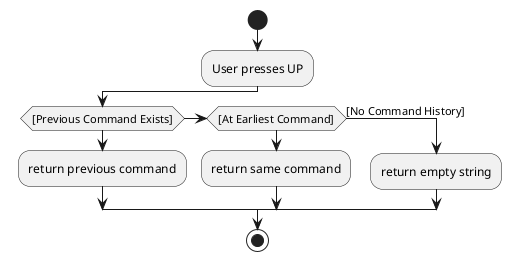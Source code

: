 @startuml
start
:User presses UP;

if ([Previous Command Exists])
    :return previous command;
elseif ([At Earliest Command])
    :return same command;
else ([No Command History])
    :return empty string;
endif

stop

@enduml



